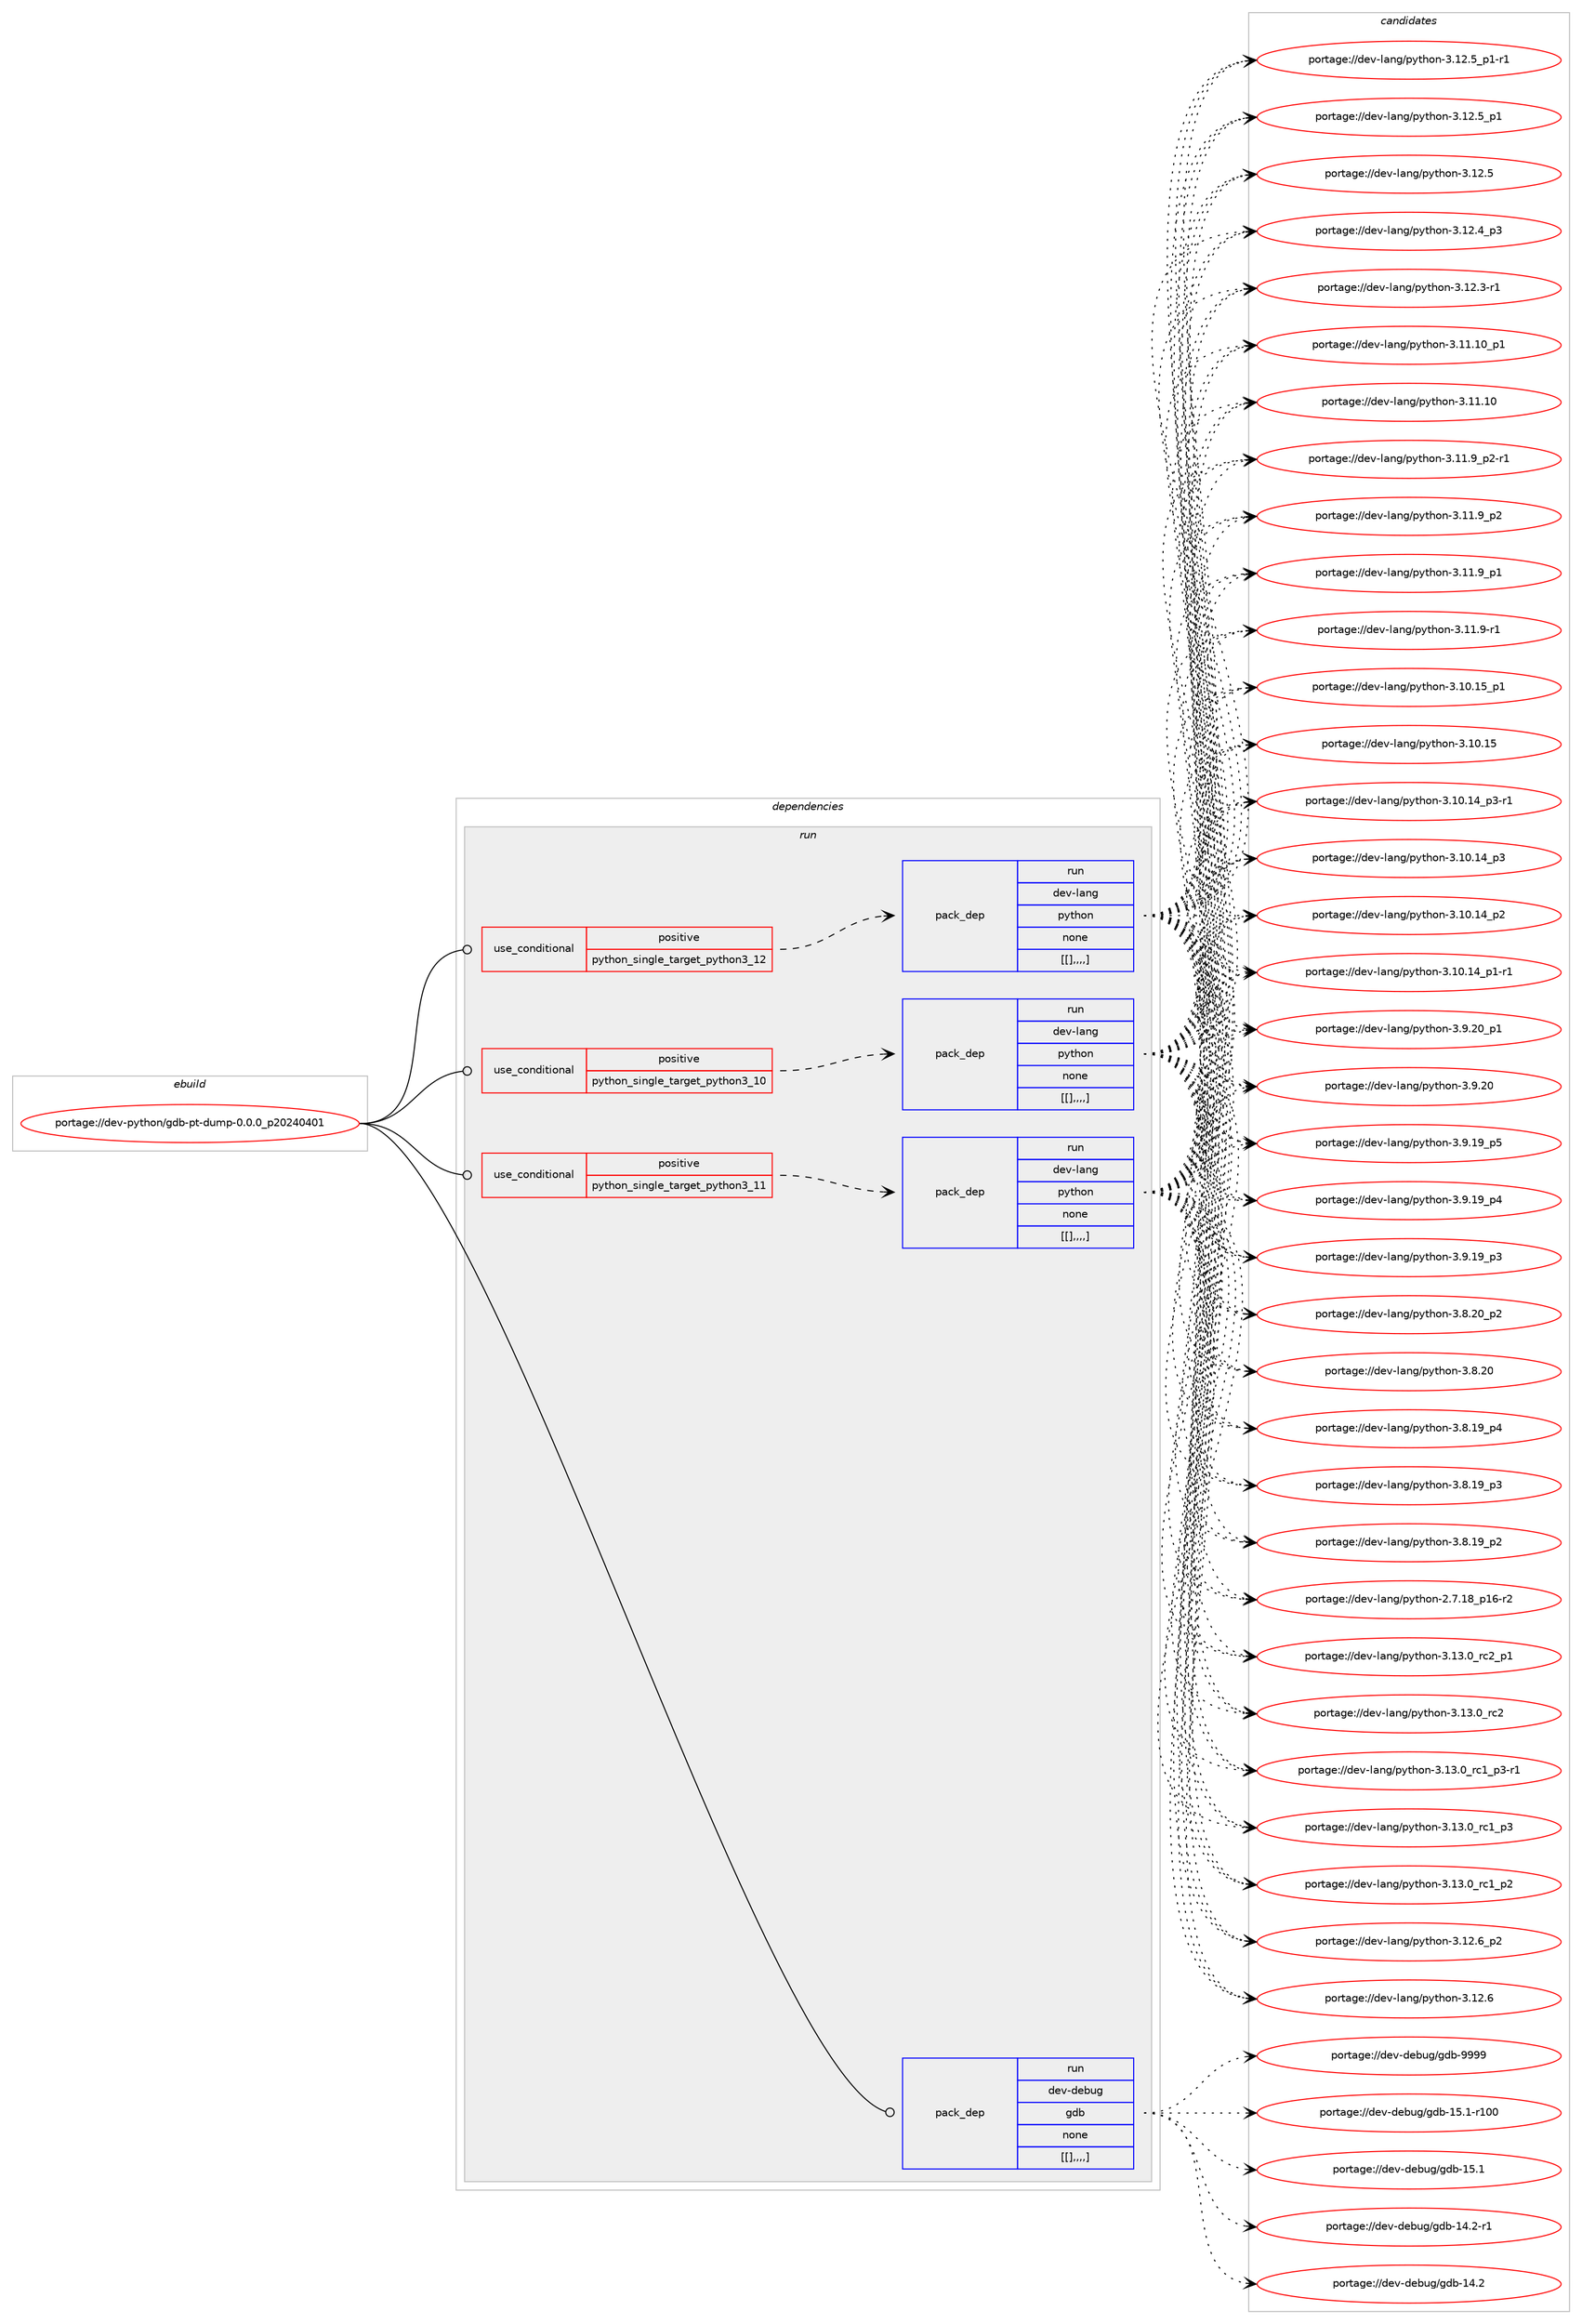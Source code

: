 digraph prolog {

# *************
# Graph options
# *************

newrank=true;
concentrate=true;
compound=true;
graph [rankdir=LR,fontname=Helvetica,fontsize=10,ranksep=1.5];#, ranksep=2.5, nodesep=0.2];
edge  [arrowhead=vee];
node  [fontname=Helvetica,fontsize=10];

# **********
# The ebuild
# **********

subgraph cluster_leftcol {
color=gray;
label=<<i>ebuild</i>>;
id [label="portage://dev-python/gdb-pt-dump-0.0.0_p20240401", color=red, width=4, href="../dev-python/gdb-pt-dump-0.0.0_p20240401.svg"];
}

# ****************
# The dependencies
# ****************

subgraph cluster_midcol {
color=gray;
label=<<i>dependencies</i>>;
subgraph cluster_compile {
fillcolor="#eeeeee";
style=filled;
label=<<i>compile</i>>;
}
subgraph cluster_compileandrun {
fillcolor="#eeeeee";
style=filled;
label=<<i>compile and run</i>>;
}
subgraph cluster_run {
fillcolor="#eeeeee";
style=filled;
label=<<i>run</i>>;
subgraph cond34161 {
dependency148616 [label=<<TABLE BORDER="0" CELLBORDER="1" CELLSPACING="0" CELLPADDING="4"><TR><TD ROWSPAN="3" CELLPADDING="10">use_conditional</TD></TR><TR><TD>positive</TD></TR><TR><TD>python_single_target_python3_10</TD></TR></TABLE>>, shape=none, color=red];
subgraph pack113241 {
dependency148617 [label=<<TABLE BORDER="0" CELLBORDER="1" CELLSPACING="0" CELLPADDING="4" WIDTH="220"><TR><TD ROWSPAN="6" CELLPADDING="30">pack_dep</TD></TR><TR><TD WIDTH="110">run</TD></TR><TR><TD>dev-lang</TD></TR><TR><TD>python</TD></TR><TR><TD>none</TD></TR><TR><TD>[[],,,,]</TD></TR></TABLE>>, shape=none, color=blue];
}
dependency148616:e -> dependency148617:w [weight=20,style="dashed",arrowhead="vee"];
}
id:e -> dependency148616:w [weight=20,style="solid",arrowhead="odot"];
subgraph cond34162 {
dependency148618 [label=<<TABLE BORDER="0" CELLBORDER="1" CELLSPACING="0" CELLPADDING="4"><TR><TD ROWSPAN="3" CELLPADDING="10">use_conditional</TD></TR><TR><TD>positive</TD></TR><TR><TD>python_single_target_python3_11</TD></TR></TABLE>>, shape=none, color=red];
subgraph pack113242 {
dependency148619 [label=<<TABLE BORDER="0" CELLBORDER="1" CELLSPACING="0" CELLPADDING="4" WIDTH="220"><TR><TD ROWSPAN="6" CELLPADDING="30">pack_dep</TD></TR><TR><TD WIDTH="110">run</TD></TR><TR><TD>dev-lang</TD></TR><TR><TD>python</TD></TR><TR><TD>none</TD></TR><TR><TD>[[],,,,]</TD></TR></TABLE>>, shape=none, color=blue];
}
dependency148618:e -> dependency148619:w [weight=20,style="dashed",arrowhead="vee"];
}
id:e -> dependency148618:w [weight=20,style="solid",arrowhead="odot"];
subgraph cond34163 {
dependency148620 [label=<<TABLE BORDER="0" CELLBORDER="1" CELLSPACING="0" CELLPADDING="4"><TR><TD ROWSPAN="3" CELLPADDING="10">use_conditional</TD></TR><TR><TD>positive</TD></TR><TR><TD>python_single_target_python3_12</TD></TR></TABLE>>, shape=none, color=red];
subgraph pack113243 {
dependency148621 [label=<<TABLE BORDER="0" CELLBORDER="1" CELLSPACING="0" CELLPADDING="4" WIDTH="220"><TR><TD ROWSPAN="6" CELLPADDING="30">pack_dep</TD></TR><TR><TD WIDTH="110">run</TD></TR><TR><TD>dev-lang</TD></TR><TR><TD>python</TD></TR><TR><TD>none</TD></TR><TR><TD>[[],,,,]</TD></TR></TABLE>>, shape=none, color=blue];
}
dependency148620:e -> dependency148621:w [weight=20,style="dashed",arrowhead="vee"];
}
id:e -> dependency148620:w [weight=20,style="solid",arrowhead="odot"];
subgraph pack113244 {
dependency148622 [label=<<TABLE BORDER="0" CELLBORDER="1" CELLSPACING="0" CELLPADDING="4" WIDTH="220"><TR><TD ROWSPAN="6" CELLPADDING="30">pack_dep</TD></TR><TR><TD WIDTH="110">run</TD></TR><TR><TD>dev-debug</TD></TR><TR><TD>gdb</TD></TR><TR><TD>none</TD></TR><TR><TD>[[],,,,]</TD></TR></TABLE>>, shape=none, color=blue];
}
id:e -> dependency148622:w [weight=20,style="solid",arrowhead="odot"];
}
}

# **************
# The candidates
# **************

subgraph cluster_choices {
rank=same;
color=gray;
label=<<i>candidates</i>>;

subgraph choice113241 {
color=black;
nodesep=1;
choice100101118451089711010347112121116104111110455146495146489511499509511249 [label="portage://dev-lang/python-3.13.0_rc2_p1", color=red, width=4,href="../dev-lang/python-3.13.0_rc2_p1.svg"];
choice10010111845108971101034711212111610411111045514649514648951149950 [label="portage://dev-lang/python-3.13.0_rc2", color=red, width=4,href="../dev-lang/python-3.13.0_rc2.svg"];
choice1001011184510897110103471121211161041111104551464951464895114994995112514511449 [label="portage://dev-lang/python-3.13.0_rc1_p3-r1", color=red, width=4,href="../dev-lang/python-3.13.0_rc1_p3-r1.svg"];
choice100101118451089711010347112121116104111110455146495146489511499499511251 [label="portage://dev-lang/python-3.13.0_rc1_p3", color=red, width=4,href="../dev-lang/python-3.13.0_rc1_p3.svg"];
choice100101118451089711010347112121116104111110455146495146489511499499511250 [label="portage://dev-lang/python-3.13.0_rc1_p2", color=red, width=4,href="../dev-lang/python-3.13.0_rc1_p2.svg"];
choice100101118451089711010347112121116104111110455146495046549511250 [label="portage://dev-lang/python-3.12.6_p2", color=red, width=4,href="../dev-lang/python-3.12.6_p2.svg"];
choice10010111845108971101034711212111610411111045514649504654 [label="portage://dev-lang/python-3.12.6", color=red, width=4,href="../dev-lang/python-3.12.6.svg"];
choice1001011184510897110103471121211161041111104551464950465395112494511449 [label="portage://dev-lang/python-3.12.5_p1-r1", color=red, width=4,href="../dev-lang/python-3.12.5_p1-r1.svg"];
choice100101118451089711010347112121116104111110455146495046539511249 [label="portage://dev-lang/python-3.12.5_p1", color=red, width=4,href="../dev-lang/python-3.12.5_p1.svg"];
choice10010111845108971101034711212111610411111045514649504653 [label="portage://dev-lang/python-3.12.5", color=red, width=4,href="../dev-lang/python-3.12.5.svg"];
choice100101118451089711010347112121116104111110455146495046529511251 [label="portage://dev-lang/python-3.12.4_p3", color=red, width=4,href="../dev-lang/python-3.12.4_p3.svg"];
choice100101118451089711010347112121116104111110455146495046514511449 [label="portage://dev-lang/python-3.12.3-r1", color=red, width=4,href="../dev-lang/python-3.12.3-r1.svg"];
choice10010111845108971101034711212111610411111045514649494649489511249 [label="portage://dev-lang/python-3.11.10_p1", color=red, width=4,href="../dev-lang/python-3.11.10_p1.svg"];
choice1001011184510897110103471121211161041111104551464949464948 [label="portage://dev-lang/python-3.11.10", color=red, width=4,href="../dev-lang/python-3.11.10.svg"];
choice1001011184510897110103471121211161041111104551464949465795112504511449 [label="portage://dev-lang/python-3.11.9_p2-r1", color=red, width=4,href="../dev-lang/python-3.11.9_p2-r1.svg"];
choice100101118451089711010347112121116104111110455146494946579511250 [label="portage://dev-lang/python-3.11.9_p2", color=red, width=4,href="../dev-lang/python-3.11.9_p2.svg"];
choice100101118451089711010347112121116104111110455146494946579511249 [label="portage://dev-lang/python-3.11.9_p1", color=red, width=4,href="../dev-lang/python-3.11.9_p1.svg"];
choice100101118451089711010347112121116104111110455146494946574511449 [label="portage://dev-lang/python-3.11.9-r1", color=red, width=4,href="../dev-lang/python-3.11.9-r1.svg"];
choice10010111845108971101034711212111610411111045514649484649539511249 [label="portage://dev-lang/python-3.10.15_p1", color=red, width=4,href="../dev-lang/python-3.10.15_p1.svg"];
choice1001011184510897110103471121211161041111104551464948464953 [label="portage://dev-lang/python-3.10.15", color=red, width=4,href="../dev-lang/python-3.10.15.svg"];
choice100101118451089711010347112121116104111110455146494846495295112514511449 [label="portage://dev-lang/python-3.10.14_p3-r1", color=red, width=4,href="../dev-lang/python-3.10.14_p3-r1.svg"];
choice10010111845108971101034711212111610411111045514649484649529511251 [label="portage://dev-lang/python-3.10.14_p3", color=red, width=4,href="../dev-lang/python-3.10.14_p3.svg"];
choice10010111845108971101034711212111610411111045514649484649529511250 [label="portage://dev-lang/python-3.10.14_p2", color=red, width=4,href="../dev-lang/python-3.10.14_p2.svg"];
choice100101118451089711010347112121116104111110455146494846495295112494511449 [label="portage://dev-lang/python-3.10.14_p1-r1", color=red, width=4,href="../dev-lang/python-3.10.14_p1-r1.svg"];
choice100101118451089711010347112121116104111110455146574650489511249 [label="portage://dev-lang/python-3.9.20_p1", color=red, width=4,href="../dev-lang/python-3.9.20_p1.svg"];
choice10010111845108971101034711212111610411111045514657465048 [label="portage://dev-lang/python-3.9.20", color=red, width=4,href="../dev-lang/python-3.9.20.svg"];
choice100101118451089711010347112121116104111110455146574649579511253 [label="portage://dev-lang/python-3.9.19_p5", color=red, width=4,href="../dev-lang/python-3.9.19_p5.svg"];
choice100101118451089711010347112121116104111110455146574649579511252 [label="portage://dev-lang/python-3.9.19_p4", color=red, width=4,href="../dev-lang/python-3.9.19_p4.svg"];
choice100101118451089711010347112121116104111110455146574649579511251 [label="portage://dev-lang/python-3.9.19_p3", color=red, width=4,href="../dev-lang/python-3.9.19_p3.svg"];
choice100101118451089711010347112121116104111110455146564650489511250 [label="portage://dev-lang/python-3.8.20_p2", color=red, width=4,href="../dev-lang/python-3.8.20_p2.svg"];
choice10010111845108971101034711212111610411111045514656465048 [label="portage://dev-lang/python-3.8.20", color=red, width=4,href="../dev-lang/python-3.8.20.svg"];
choice100101118451089711010347112121116104111110455146564649579511252 [label="portage://dev-lang/python-3.8.19_p4", color=red, width=4,href="../dev-lang/python-3.8.19_p4.svg"];
choice100101118451089711010347112121116104111110455146564649579511251 [label="portage://dev-lang/python-3.8.19_p3", color=red, width=4,href="../dev-lang/python-3.8.19_p3.svg"];
choice100101118451089711010347112121116104111110455146564649579511250 [label="portage://dev-lang/python-3.8.19_p2", color=red, width=4,href="../dev-lang/python-3.8.19_p2.svg"];
choice100101118451089711010347112121116104111110455046554649569511249544511450 [label="portage://dev-lang/python-2.7.18_p16-r2", color=red, width=4,href="../dev-lang/python-2.7.18_p16-r2.svg"];
dependency148617:e -> choice100101118451089711010347112121116104111110455146495146489511499509511249:w [style=dotted,weight="100"];
dependency148617:e -> choice10010111845108971101034711212111610411111045514649514648951149950:w [style=dotted,weight="100"];
dependency148617:e -> choice1001011184510897110103471121211161041111104551464951464895114994995112514511449:w [style=dotted,weight="100"];
dependency148617:e -> choice100101118451089711010347112121116104111110455146495146489511499499511251:w [style=dotted,weight="100"];
dependency148617:e -> choice100101118451089711010347112121116104111110455146495146489511499499511250:w [style=dotted,weight="100"];
dependency148617:e -> choice100101118451089711010347112121116104111110455146495046549511250:w [style=dotted,weight="100"];
dependency148617:e -> choice10010111845108971101034711212111610411111045514649504654:w [style=dotted,weight="100"];
dependency148617:e -> choice1001011184510897110103471121211161041111104551464950465395112494511449:w [style=dotted,weight="100"];
dependency148617:e -> choice100101118451089711010347112121116104111110455146495046539511249:w [style=dotted,weight="100"];
dependency148617:e -> choice10010111845108971101034711212111610411111045514649504653:w [style=dotted,weight="100"];
dependency148617:e -> choice100101118451089711010347112121116104111110455146495046529511251:w [style=dotted,weight="100"];
dependency148617:e -> choice100101118451089711010347112121116104111110455146495046514511449:w [style=dotted,weight="100"];
dependency148617:e -> choice10010111845108971101034711212111610411111045514649494649489511249:w [style=dotted,weight="100"];
dependency148617:e -> choice1001011184510897110103471121211161041111104551464949464948:w [style=dotted,weight="100"];
dependency148617:e -> choice1001011184510897110103471121211161041111104551464949465795112504511449:w [style=dotted,weight="100"];
dependency148617:e -> choice100101118451089711010347112121116104111110455146494946579511250:w [style=dotted,weight="100"];
dependency148617:e -> choice100101118451089711010347112121116104111110455146494946579511249:w [style=dotted,weight="100"];
dependency148617:e -> choice100101118451089711010347112121116104111110455146494946574511449:w [style=dotted,weight="100"];
dependency148617:e -> choice10010111845108971101034711212111610411111045514649484649539511249:w [style=dotted,weight="100"];
dependency148617:e -> choice1001011184510897110103471121211161041111104551464948464953:w [style=dotted,weight="100"];
dependency148617:e -> choice100101118451089711010347112121116104111110455146494846495295112514511449:w [style=dotted,weight="100"];
dependency148617:e -> choice10010111845108971101034711212111610411111045514649484649529511251:w [style=dotted,weight="100"];
dependency148617:e -> choice10010111845108971101034711212111610411111045514649484649529511250:w [style=dotted,weight="100"];
dependency148617:e -> choice100101118451089711010347112121116104111110455146494846495295112494511449:w [style=dotted,weight="100"];
dependency148617:e -> choice100101118451089711010347112121116104111110455146574650489511249:w [style=dotted,weight="100"];
dependency148617:e -> choice10010111845108971101034711212111610411111045514657465048:w [style=dotted,weight="100"];
dependency148617:e -> choice100101118451089711010347112121116104111110455146574649579511253:w [style=dotted,weight="100"];
dependency148617:e -> choice100101118451089711010347112121116104111110455146574649579511252:w [style=dotted,weight="100"];
dependency148617:e -> choice100101118451089711010347112121116104111110455146574649579511251:w [style=dotted,weight="100"];
dependency148617:e -> choice100101118451089711010347112121116104111110455146564650489511250:w [style=dotted,weight="100"];
dependency148617:e -> choice10010111845108971101034711212111610411111045514656465048:w [style=dotted,weight="100"];
dependency148617:e -> choice100101118451089711010347112121116104111110455146564649579511252:w [style=dotted,weight="100"];
dependency148617:e -> choice100101118451089711010347112121116104111110455146564649579511251:w [style=dotted,weight="100"];
dependency148617:e -> choice100101118451089711010347112121116104111110455146564649579511250:w [style=dotted,weight="100"];
dependency148617:e -> choice100101118451089711010347112121116104111110455046554649569511249544511450:w [style=dotted,weight="100"];
}
subgraph choice113242 {
color=black;
nodesep=1;
choice100101118451089711010347112121116104111110455146495146489511499509511249 [label="portage://dev-lang/python-3.13.0_rc2_p1", color=red, width=4,href="../dev-lang/python-3.13.0_rc2_p1.svg"];
choice10010111845108971101034711212111610411111045514649514648951149950 [label="portage://dev-lang/python-3.13.0_rc2", color=red, width=4,href="../dev-lang/python-3.13.0_rc2.svg"];
choice1001011184510897110103471121211161041111104551464951464895114994995112514511449 [label="portage://dev-lang/python-3.13.0_rc1_p3-r1", color=red, width=4,href="../dev-lang/python-3.13.0_rc1_p3-r1.svg"];
choice100101118451089711010347112121116104111110455146495146489511499499511251 [label="portage://dev-lang/python-3.13.0_rc1_p3", color=red, width=4,href="../dev-lang/python-3.13.0_rc1_p3.svg"];
choice100101118451089711010347112121116104111110455146495146489511499499511250 [label="portage://dev-lang/python-3.13.0_rc1_p2", color=red, width=4,href="../dev-lang/python-3.13.0_rc1_p2.svg"];
choice100101118451089711010347112121116104111110455146495046549511250 [label="portage://dev-lang/python-3.12.6_p2", color=red, width=4,href="../dev-lang/python-3.12.6_p2.svg"];
choice10010111845108971101034711212111610411111045514649504654 [label="portage://dev-lang/python-3.12.6", color=red, width=4,href="../dev-lang/python-3.12.6.svg"];
choice1001011184510897110103471121211161041111104551464950465395112494511449 [label="portage://dev-lang/python-3.12.5_p1-r1", color=red, width=4,href="../dev-lang/python-3.12.5_p1-r1.svg"];
choice100101118451089711010347112121116104111110455146495046539511249 [label="portage://dev-lang/python-3.12.5_p1", color=red, width=4,href="../dev-lang/python-3.12.5_p1.svg"];
choice10010111845108971101034711212111610411111045514649504653 [label="portage://dev-lang/python-3.12.5", color=red, width=4,href="../dev-lang/python-3.12.5.svg"];
choice100101118451089711010347112121116104111110455146495046529511251 [label="portage://dev-lang/python-3.12.4_p3", color=red, width=4,href="../dev-lang/python-3.12.4_p3.svg"];
choice100101118451089711010347112121116104111110455146495046514511449 [label="portage://dev-lang/python-3.12.3-r1", color=red, width=4,href="../dev-lang/python-3.12.3-r1.svg"];
choice10010111845108971101034711212111610411111045514649494649489511249 [label="portage://dev-lang/python-3.11.10_p1", color=red, width=4,href="../dev-lang/python-3.11.10_p1.svg"];
choice1001011184510897110103471121211161041111104551464949464948 [label="portage://dev-lang/python-3.11.10", color=red, width=4,href="../dev-lang/python-3.11.10.svg"];
choice1001011184510897110103471121211161041111104551464949465795112504511449 [label="portage://dev-lang/python-3.11.9_p2-r1", color=red, width=4,href="../dev-lang/python-3.11.9_p2-r1.svg"];
choice100101118451089711010347112121116104111110455146494946579511250 [label="portage://dev-lang/python-3.11.9_p2", color=red, width=4,href="../dev-lang/python-3.11.9_p2.svg"];
choice100101118451089711010347112121116104111110455146494946579511249 [label="portage://dev-lang/python-3.11.9_p1", color=red, width=4,href="../dev-lang/python-3.11.9_p1.svg"];
choice100101118451089711010347112121116104111110455146494946574511449 [label="portage://dev-lang/python-3.11.9-r1", color=red, width=4,href="../dev-lang/python-3.11.9-r1.svg"];
choice10010111845108971101034711212111610411111045514649484649539511249 [label="portage://dev-lang/python-3.10.15_p1", color=red, width=4,href="../dev-lang/python-3.10.15_p1.svg"];
choice1001011184510897110103471121211161041111104551464948464953 [label="portage://dev-lang/python-3.10.15", color=red, width=4,href="../dev-lang/python-3.10.15.svg"];
choice100101118451089711010347112121116104111110455146494846495295112514511449 [label="portage://dev-lang/python-3.10.14_p3-r1", color=red, width=4,href="../dev-lang/python-3.10.14_p3-r1.svg"];
choice10010111845108971101034711212111610411111045514649484649529511251 [label="portage://dev-lang/python-3.10.14_p3", color=red, width=4,href="../dev-lang/python-3.10.14_p3.svg"];
choice10010111845108971101034711212111610411111045514649484649529511250 [label="portage://dev-lang/python-3.10.14_p2", color=red, width=4,href="../dev-lang/python-3.10.14_p2.svg"];
choice100101118451089711010347112121116104111110455146494846495295112494511449 [label="portage://dev-lang/python-3.10.14_p1-r1", color=red, width=4,href="../dev-lang/python-3.10.14_p1-r1.svg"];
choice100101118451089711010347112121116104111110455146574650489511249 [label="portage://dev-lang/python-3.9.20_p1", color=red, width=4,href="../dev-lang/python-3.9.20_p1.svg"];
choice10010111845108971101034711212111610411111045514657465048 [label="portage://dev-lang/python-3.9.20", color=red, width=4,href="../dev-lang/python-3.9.20.svg"];
choice100101118451089711010347112121116104111110455146574649579511253 [label="portage://dev-lang/python-3.9.19_p5", color=red, width=4,href="../dev-lang/python-3.9.19_p5.svg"];
choice100101118451089711010347112121116104111110455146574649579511252 [label="portage://dev-lang/python-3.9.19_p4", color=red, width=4,href="../dev-lang/python-3.9.19_p4.svg"];
choice100101118451089711010347112121116104111110455146574649579511251 [label="portage://dev-lang/python-3.9.19_p3", color=red, width=4,href="../dev-lang/python-3.9.19_p3.svg"];
choice100101118451089711010347112121116104111110455146564650489511250 [label="portage://dev-lang/python-3.8.20_p2", color=red, width=4,href="../dev-lang/python-3.8.20_p2.svg"];
choice10010111845108971101034711212111610411111045514656465048 [label="portage://dev-lang/python-3.8.20", color=red, width=4,href="../dev-lang/python-3.8.20.svg"];
choice100101118451089711010347112121116104111110455146564649579511252 [label="portage://dev-lang/python-3.8.19_p4", color=red, width=4,href="../dev-lang/python-3.8.19_p4.svg"];
choice100101118451089711010347112121116104111110455146564649579511251 [label="portage://dev-lang/python-3.8.19_p3", color=red, width=4,href="../dev-lang/python-3.8.19_p3.svg"];
choice100101118451089711010347112121116104111110455146564649579511250 [label="portage://dev-lang/python-3.8.19_p2", color=red, width=4,href="../dev-lang/python-3.8.19_p2.svg"];
choice100101118451089711010347112121116104111110455046554649569511249544511450 [label="portage://dev-lang/python-2.7.18_p16-r2", color=red, width=4,href="../dev-lang/python-2.7.18_p16-r2.svg"];
dependency148619:e -> choice100101118451089711010347112121116104111110455146495146489511499509511249:w [style=dotted,weight="100"];
dependency148619:e -> choice10010111845108971101034711212111610411111045514649514648951149950:w [style=dotted,weight="100"];
dependency148619:e -> choice1001011184510897110103471121211161041111104551464951464895114994995112514511449:w [style=dotted,weight="100"];
dependency148619:e -> choice100101118451089711010347112121116104111110455146495146489511499499511251:w [style=dotted,weight="100"];
dependency148619:e -> choice100101118451089711010347112121116104111110455146495146489511499499511250:w [style=dotted,weight="100"];
dependency148619:e -> choice100101118451089711010347112121116104111110455146495046549511250:w [style=dotted,weight="100"];
dependency148619:e -> choice10010111845108971101034711212111610411111045514649504654:w [style=dotted,weight="100"];
dependency148619:e -> choice1001011184510897110103471121211161041111104551464950465395112494511449:w [style=dotted,weight="100"];
dependency148619:e -> choice100101118451089711010347112121116104111110455146495046539511249:w [style=dotted,weight="100"];
dependency148619:e -> choice10010111845108971101034711212111610411111045514649504653:w [style=dotted,weight="100"];
dependency148619:e -> choice100101118451089711010347112121116104111110455146495046529511251:w [style=dotted,weight="100"];
dependency148619:e -> choice100101118451089711010347112121116104111110455146495046514511449:w [style=dotted,weight="100"];
dependency148619:e -> choice10010111845108971101034711212111610411111045514649494649489511249:w [style=dotted,weight="100"];
dependency148619:e -> choice1001011184510897110103471121211161041111104551464949464948:w [style=dotted,weight="100"];
dependency148619:e -> choice1001011184510897110103471121211161041111104551464949465795112504511449:w [style=dotted,weight="100"];
dependency148619:e -> choice100101118451089711010347112121116104111110455146494946579511250:w [style=dotted,weight="100"];
dependency148619:e -> choice100101118451089711010347112121116104111110455146494946579511249:w [style=dotted,weight="100"];
dependency148619:e -> choice100101118451089711010347112121116104111110455146494946574511449:w [style=dotted,weight="100"];
dependency148619:e -> choice10010111845108971101034711212111610411111045514649484649539511249:w [style=dotted,weight="100"];
dependency148619:e -> choice1001011184510897110103471121211161041111104551464948464953:w [style=dotted,weight="100"];
dependency148619:e -> choice100101118451089711010347112121116104111110455146494846495295112514511449:w [style=dotted,weight="100"];
dependency148619:e -> choice10010111845108971101034711212111610411111045514649484649529511251:w [style=dotted,weight="100"];
dependency148619:e -> choice10010111845108971101034711212111610411111045514649484649529511250:w [style=dotted,weight="100"];
dependency148619:e -> choice100101118451089711010347112121116104111110455146494846495295112494511449:w [style=dotted,weight="100"];
dependency148619:e -> choice100101118451089711010347112121116104111110455146574650489511249:w [style=dotted,weight="100"];
dependency148619:e -> choice10010111845108971101034711212111610411111045514657465048:w [style=dotted,weight="100"];
dependency148619:e -> choice100101118451089711010347112121116104111110455146574649579511253:w [style=dotted,weight="100"];
dependency148619:e -> choice100101118451089711010347112121116104111110455146574649579511252:w [style=dotted,weight="100"];
dependency148619:e -> choice100101118451089711010347112121116104111110455146574649579511251:w [style=dotted,weight="100"];
dependency148619:e -> choice100101118451089711010347112121116104111110455146564650489511250:w [style=dotted,weight="100"];
dependency148619:e -> choice10010111845108971101034711212111610411111045514656465048:w [style=dotted,weight="100"];
dependency148619:e -> choice100101118451089711010347112121116104111110455146564649579511252:w [style=dotted,weight="100"];
dependency148619:e -> choice100101118451089711010347112121116104111110455146564649579511251:w [style=dotted,weight="100"];
dependency148619:e -> choice100101118451089711010347112121116104111110455146564649579511250:w [style=dotted,weight="100"];
dependency148619:e -> choice100101118451089711010347112121116104111110455046554649569511249544511450:w [style=dotted,weight="100"];
}
subgraph choice113243 {
color=black;
nodesep=1;
choice100101118451089711010347112121116104111110455146495146489511499509511249 [label="portage://dev-lang/python-3.13.0_rc2_p1", color=red, width=4,href="../dev-lang/python-3.13.0_rc2_p1.svg"];
choice10010111845108971101034711212111610411111045514649514648951149950 [label="portage://dev-lang/python-3.13.0_rc2", color=red, width=4,href="../dev-lang/python-3.13.0_rc2.svg"];
choice1001011184510897110103471121211161041111104551464951464895114994995112514511449 [label="portage://dev-lang/python-3.13.0_rc1_p3-r1", color=red, width=4,href="../dev-lang/python-3.13.0_rc1_p3-r1.svg"];
choice100101118451089711010347112121116104111110455146495146489511499499511251 [label="portage://dev-lang/python-3.13.0_rc1_p3", color=red, width=4,href="../dev-lang/python-3.13.0_rc1_p3.svg"];
choice100101118451089711010347112121116104111110455146495146489511499499511250 [label="portage://dev-lang/python-3.13.0_rc1_p2", color=red, width=4,href="../dev-lang/python-3.13.0_rc1_p2.svg"];
choice100101118451089711010347112121116104111110455146495046549511250 [label="portage://dev-lang/python-3.12.6_p2", color=red, width=4,href="../dev-lang/python-3.12.6_p2.svg"];
choice10010111845108971101034711212111610411111045514649504654 [label="portage://dev-lang/python-3.12.6", color=red, width=4,href="../dev-lang/python-3.12.6.svg"];
choice1001011184510897110103471121211161041111104551464950465395112494511449 [label="portage://dev-lang/python-3.12.5_p1-r1", color=red, width=4,href="../dev-lang/python-3.12.5_p1-r1.svg"];
choice100101118451089711010347112121116104111110455146495046539511249 [label="portage://dev-lang/python-3.12.5_p1", color=red, width=4,href="../dev-lang/python-3.12.5_p1.svg"];
choice10010111845108971101034711212111610411111045514649504653 [label="portage://dev-lang/python-3.12.5", color=red, width=4,href="../dev-lang/python-3.12.5.svg"];
choice100101118451089711010347112121116104111110455146495046529511251 [label="portage://dev-lang/python-3.12.4_p3", color=red, width=4,href="../dev-lang/python-3.12.4_p3.svg"];
choice100101118451089711010347112121116104111110455146495046514511449 [label="portage://dev-lang/python-3.12.3-r1", color=red, width=4,href="../dev-lang/python-3.12.3-r1.svg"];
choice10010111845108971101034711212111610411111045514649494649489511249 [label="portage://dev-lang/python-3.11.10_p1", color=red, width=4,href="../dev-lang/python-3.11.10_p1.svg"];
choice1001011184510897110103471121211161041111104551464949464948 [label="portage://dev-lang/python-3.11.10", color=red, width=4,href="../dev-lang/python-3.11.10.svg"];
choice1001011184510897110103471121211161041111104551464949465795112504511449 [label="portage://dev-lang/python-3.11.9_p2-r1", color=red, width=4,href="../dev-lang/python-3.11.9_p2-r1.svg"];
choice100101118451089711010347112121116104111110455146494946579511250 [label="portage://dev-lang/python-3.11.9_p2", color=red, width=4,href="../dev-lang/python-3.11.9_p2.svg"];
choice100101118451089711010347112121116104111110455146494946579511249 [label="portage://dev-lang/python-3.11.9_p1", color=red, width=4,href="../dev-lang/python-3.11.9_p1.svg"];
choice100101118451089711010347112121116104111110455146494946574511449 [label="portage://dev-lang/python-3.11.9-r1", color=red, width=4,href="../dev-lang/python-3.11.9-r1.svg"];
choice10010111845108971101034711212111610411111045514649484649539511249 [label="portage://dev-lang/python-3.10.15_p1", color=red, width=4,href="../dev-lang/python-3.10.15_p1.svg"];
choice1001011184510897110103471121211161041111104551464948464953 [label="portage://dev-lang/python-3.10.15", color=red, width=4,href="../dev-lang/python-3.10.15.svg"];
choice100101118451089711010347112121116104111110455146494846495295112514511449 [label="portage://dev-lang/python-3.10.14_p3-r1", color=red, width=4,href="../dev-lang/python-3.10.14_p3-r1.svg"];
choice10010111845108971101034711212111610411111045514649484649529511251 [label="portage://dev-lang/python-3.10.14_p3", color=red, width=4,href="../dev-lang/python-3.10.14_p3.svg"];
choice10010111845108971101034711212111610411111045514649484649529511250 [label="portage://dev-lang/python-3.10.14_p2", color=red, width=4,href="../dev-lang/python-3.10.14_p2.svg"];
choice100101118451089711010347112121116104111110455146494846495295112494511449 [label="portage://dev-lang/python-3.10.14_p1-r1", color=red, width=4,href="../dev-lang/python-3.10.14_p1-r1.svg"];
choice100101118451089711010347112121116104111110455146574650489511249 [label="portage://dev-lang/python-3.9.20_p1", color=red, width=4,href="../dev-lang/python-3.9.20_p1.svg"];
choice10010111845108971101034711212111610411111045514657465048 [label="portage://dev-lang/python-3.9.20", color=red, width=4,href="../dev-lang/python-3.9.20.svg"];
choice100101118451089711010347112121116104111110455146574649579511253 [label="portage://dev-lang/python-3.9.19_p5", color=red, width=4,href="../dev-lang/python-3.9.19_p5.svg"];
choice100101118451089711010347112121116104111110455146574649579511252 [label="portage://dev-lang/python-3.9.19_p4", color=red, width=4,href="../dev-lang/python-3.9.19_p4.svg"];
choice100101118451089711010347112121116104111110455146574649579511251 [label="portage://dev-lang/python-3.9.19_p3", color=red, width=4,href="../dev-lang/python-3.9.19_p3.svg"];
choice100101118451089711010347112121116104111110455146564650489511250 [label="portage://dev-lang/python-3.8.20_p2", color=red, width=4,href="../dev-lang/python-3.8.20_p2.svg"];
choice10010111845108971101034711212111610411111045514656465048 [label="portage://dev-lang/python-3.8.20", color=red, width=4,href="../dev-lang/python-3.8.20.svg"];
choice100101118451089711010347112121116104111110455146564649579511252 [label="portage://dev-lang/python-3.8.19_p4", color=red, width=4,href="../dev-lang/python-3.8.19_p4.svg"];
choice100101118451089711010347112121116104111110455146564649579511251 [label="portage://dev-lang/python-3.8.19_p3", color=red, width=4,href="../dev-lang/python-3.8.19_p3.svg"];
choice100101118451089711010347112121116104111110455146564649579511250 [label="portage://dev-lang/python-3.8.19_p2", color=red, width=4,href="../dev-lang/python-3.8.19_p2.svg"];
choice100101118451089711010347112121116104111110455046554649569511249544511450 [label="portage://dev-lang/python-2.7.18_p16-r2", color=red, width=4,href="../dev-lang/python-2.7.18_p16-r2.svg"];
dependency148621:e -> choice100101118451089711010347112121116104111110455146495146489511499509511249:w [style=dotted,weight="100"];
dependency148621:e -> choice10010111845108971101034711212111610411111045514649514648951149950:w [style=dotted,weight="100"];
dependency148621:e -> choice1001011184510897110103471121211161041111104551464951464895114994995112514511449:w [style=dotted,weight="100"];
dependency148621:e -> choice100101118451089711010347112121116104111110455146495146489511499499511251:w [style=dotted,weight="100"];
dependency148621:e -> choice100101118451089711010347112121116104111110455146495146489511499499511250:w [style=dotted,weight="100"];
dependency148621:e -> choice100101118451089711010347112121116104111110455146495046549511250:w [style=dotted,weight="100"];
dependency148621:e -> choice10010111845108971101034711212111610411111045514649504654:w [style=dotted,weight="100"];
dependency148621:e -> choice1001011184510897110103471121211161041111104551464950465395112494511449:w [style=dotted,weight="100"];
dependency148621:e -> choice100101118451089711010347112121116104111110455146495046539511249:w [style=dotted,weight="100"];
dependency148621:e -> choice10010111845108971101034711212111610411111045514649504653:w [style=dotted,weight="100"];
dependency148621:e -> choice100101118451089711010347112121116104111110455146495046529511251:w [style=dotted,weight="100"];
dependency148621:e -> choice100101118451089711010347112121116104111110455146495046514511449:w [style=dotted,weight="100"];
dependency148621:e -> choice10010111845108971101034711212111610411111045514649494649489511249:w [style=dotted,weight="100"];
dependency148621:e -> choice1001011184510897110103471121211161041111104551464949464948:w [style=dotted,weight="100"];
dependency148621:e -> choice1001011184510897110103471121211161041111104551464949465795112504511449:w [style=dotted,weight="100"];
dependency148621:e -> choice100101118451089711010347112121116104111110455146494946579511250:w [style=dotted,weight="100"];
dependency148621:e -> choice100101118451089711010347112121116104111110455146494946579511249:w [style=dotted,weight="100"];
dependency148621:e -> choice100101118451089711010347112121116104111110455146494946574511449:w [style=dotted,weight="100"];
dependency148621:e -> choice10010111845108971101034711212111610411111045514649484649539511249:w [style=dotted,weight="100"];
dependency148621:e -> choice1001011184510897110103471121211161041111104551464948464953:w [style=dotted,weight="100"];
dependency148621:e -> choice100101118451089711010347112121116104111110455146494846495295112514511449:w [style=dotted,weight="100"];
dependency148621:e -> choice10010111845108971101034711212111610411111045514649484649529511251:w [style=dotted,weight="100"];
dependency148621:e -> choice10010111845108971101034711212111610411111045514649484649529511250:w [style=dotted,weight="100"];
dependency148621:e -> choice100101118451089711010347112121116104111110455146494846495295112494511449:w [style=dotted,weight="100"];
dependency148621:e -> choice100101118451089711010347112121116104111110455146574650489511249:w [style=dotted,weight="100"];
dependency148621:e -> choice10010111845108971101034711212111610411111045514657465048:w [style=dotted,weight="100"];
dependency148621:e -> choice100101118451089711010347112121116104111110455146574649579511253:w [style=dotted,weight="100"];
dependency148621:e -> choice100101118451089711010347112121116104111110455146574649579511252:w [style=dotted,weight="100"];
dependency148621:e -> choice100101118451089711010347112121116104111110455146574649579511251:w [style=dotted,weight="100"];
dependency148621:e -> choice100101118451089711010347112121116104111110455146564650489511250:w [style=dotted,weight="100"];
dependency148621:e -> choice10010111845108971101034711212111610411111045514656465048:w [style=dotted,weight="100"];
dependency148621:e -> choice100101118451089711010347112121116104111110455146564649579511252:w [style=dotted,weight="100"];
dependency148621:e -> choice100101118451089711010347112121116104111110455146564649579511251:w [style=dotted,weight="100"];
dependency148621:e -> choice100101118451089711010347112121116104111110455146564649579511250:w [style=dotted,weight="100"];
dependency148621:e -> choice100101118451089711010347112121116104111110455046554649569511249544511450:w [style=dotted,weight="100"];
}
subgraph choice113244 {
color=black;
nodesep=1;
choice100101118451001019811710347103100984557575757 [label="portage://dev-debug/gdb-9999", color=red, width=4,href="../dev-debug/gdb-9999.svg"];
choice10010111845100101981171034710310098454953464945114494848 [label="portage://dev-debug/gdb-15.1-r100", color=red, width=4,href="../dev-debug/gdb-15.1-r100.svg"];
choice100101118451001019811710347103100984549534649 [label="portage://dev-debug/gdb-15.1", color=red, width=4,href="../dev-debug/gdb-15.1.svg"];
choice1001011184510010198117103471031009845495246504511449 [label="portage://dev-debug/gdb-14.2-r1", color=red, width=4,href="../dev-debug/gdb-14.2-r1.svg"];
choice100101118451001019811710347103100984549524650 [label="portage://dev-debug/gdb-14.2", color=red, width=4,href="../dev-debug/gdb-14.2.svg"];
dependency148622:e -> choice100101118451001019811710347103100984557575757:w [style=dotted,weight="100"];
dependency148622:e -> choice10010111845100101981171034710310098454953464945114494848:w [style=dotted,weight="100"];
dependency148622:e -> choice100101118451001019811710347103100984549534649:w [style=dotted,weight="100"];
dependency148622:e -> choice1001011184510010198117103471031009845495246504511449:w [style=dotted,weight="100"];
dependency148622:e -> choice100101118451001019811710347103100984549524650:w [style=dotted,weight="100"];
}
}

}
